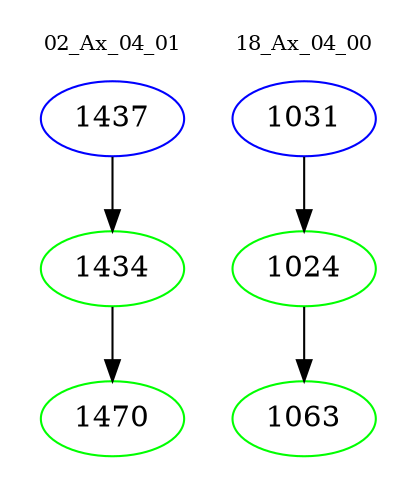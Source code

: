 digraph{
subgraph cluster_0 {
color = white
label = "02_Ax_04_01";
fontsize=10;
T0_1437 [label="1437", color="blue"]
T0_1437 -> T0_1434 [color="black"]
T0_1434 [label="1434", color="green"]
T0_1434 -> T0_1470 [color="black"]
T0_1470 [label="1470", color="green"]
}
subgraph cluster_1 {
color = white
label = "18_Ax_04_00";
fontsize=10;
T1_1031 [label="1031", color="blue"]
T1_1031 -> T1_1024 [color="black"]
T1_1024 [label="1024", color="green"]
T1_1024 -> T1_1063 [color="black"]
T1_1063 [label="1063", color="green"]
}
}
